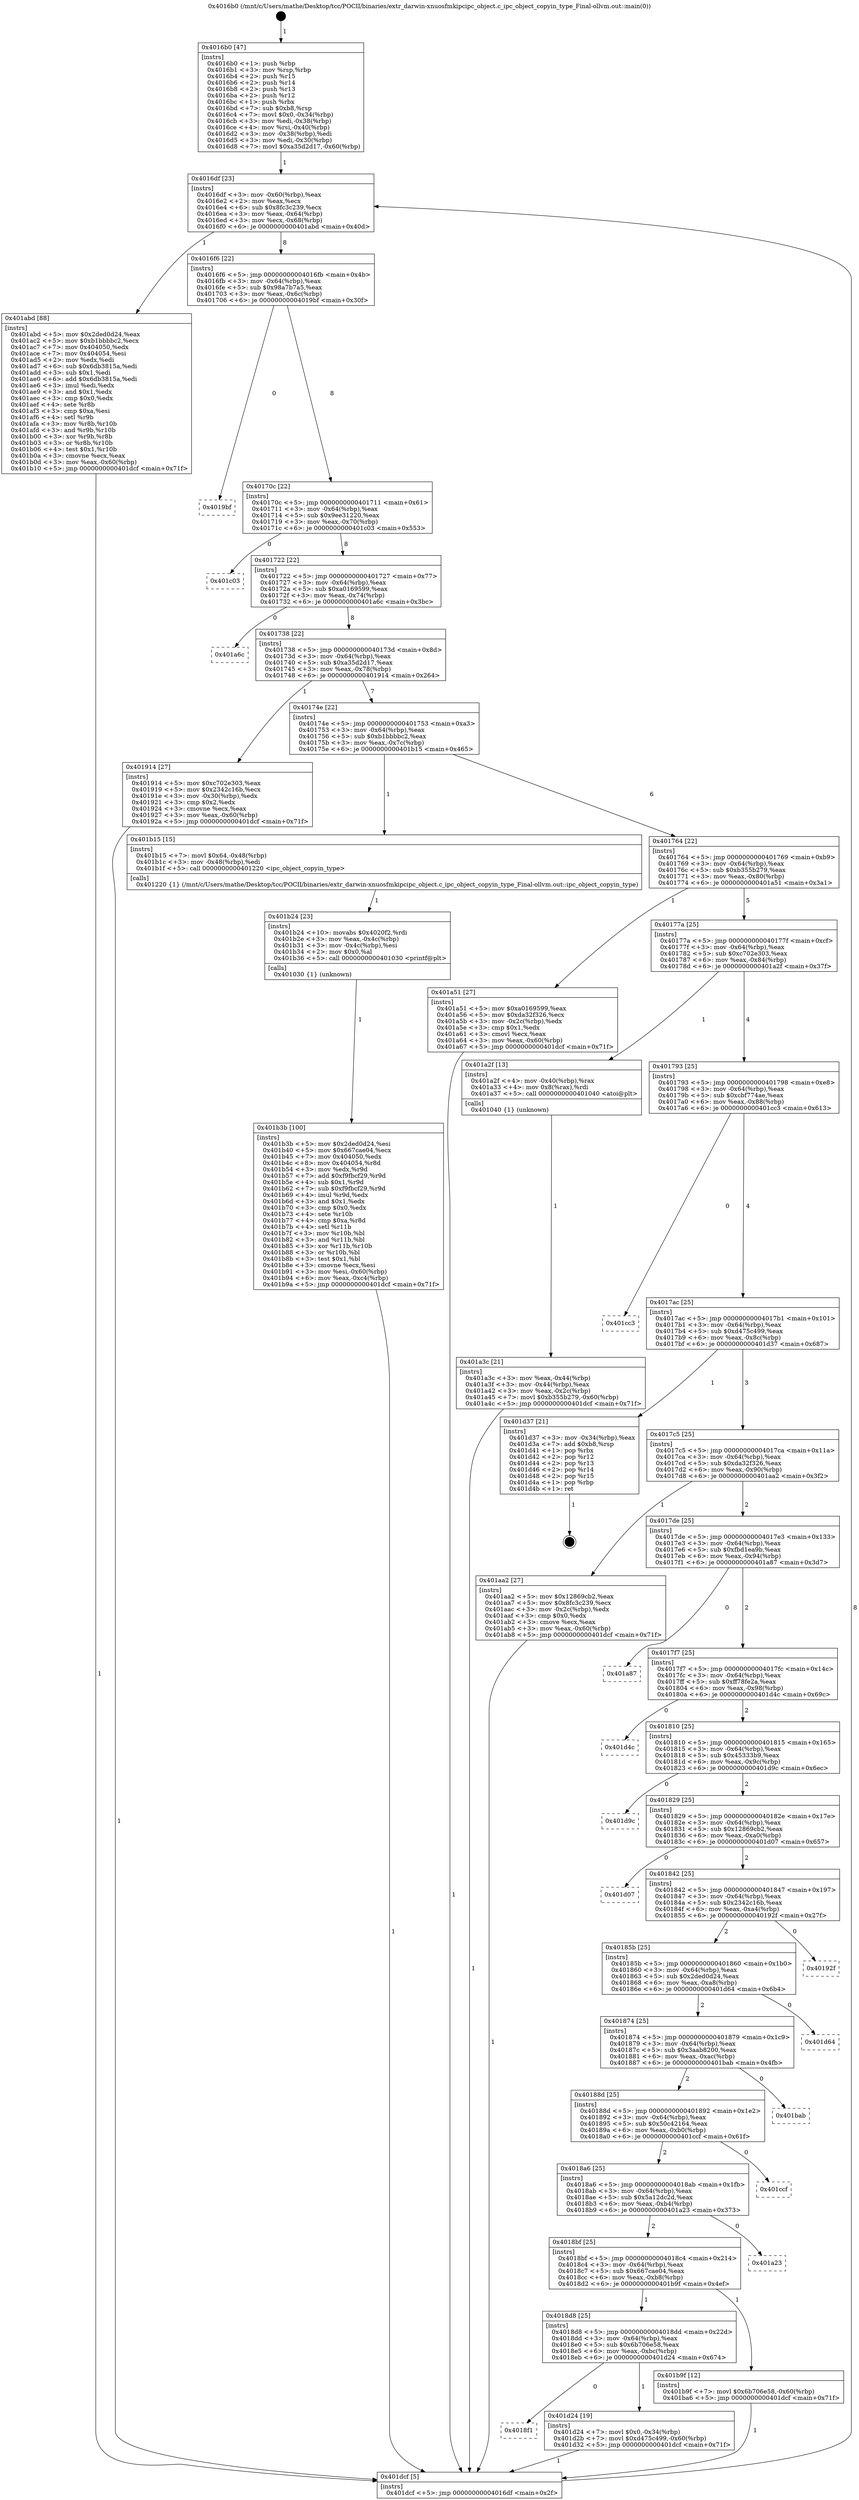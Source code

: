 digraph "0x4016b0" {
  label = "0x4016b0 (/mnt/c/Users/mathe/Desktop/tcc/POCII/binaries/extr_darwin-xnuosfmkipcipc_object.c_ipc_object_copyin_type_Final-ollvm.out::main(0))"
  labelloc = "t"
  node[shape=record]

  Entry [label="",width=0.3,height=0.3,shape=circle,fillcolor=black,style=filled]
  "0x4016df" [label="{
     0x4016df [23]\l
     | [instrs]\l
     &nbsp;&nbsp;0x4016df \<+3\>: mov -0x60(%rbp),%eax\l
     &nbsp;&nbsp;0x4016e2 \<+2\>: mov %eax,%ecx\l
     &nbsp;&nbsp;0x4016e4 \<+6\>: sub $0x8fc3c239,%ecx\l
     &nbsp;&nbsp;0x4016ea \<+3\>: mov %eax,-0x64(%rbp)\l
     &nbsp;&nbsp;0x4016ed \<+3\>: mov %ecx,-0x68(%rbp)\l
     &nbsp;&nbsp;0x4016f0 \<+6\>: je 0000000000401abd \<main+0x40d\>\l
  }"]
  "0x401abd" [label="{
     0x401abd [88]\l
     | [instrs]\l
     &nbsp;&nbsp;0x401abd \<+5\>: mov $0x2ded0d24,%eax\l
     &nbsp;&nbsp;0x401ac2 \<+5\>: mov $0xb1bbbbc2,%ecx\l
     &nbsp;&nbsp;0x401ac7 \<+7\>: mov 0x404050,%edx\l
     &nbsp;&nbsp;0x401ace \<+7\>: mov 0x404054,%esi\l
     &nbsp;&nbsp;0x401ad5 \<+2\>: mov %edx,%edi\l
     &nbsp;&nbsp;0x401ad7 \<+6\>: sub $0x6db3815a,%edi\l
     &nbsp;&nbsp;0x401add \<+3\>: sub $0x1,%edi\l
     &nbsp;&nbsp;0x401ae0 \<+6\>: add $0x6db3815a,%edi\l
     &nbsp;&nbsp;0x401ae6 \<+3\>: imul %edi,%edx\l
     &nbsp;&nbsp;0x401ae9 \<+3\>: and $0x1,%edx\l
     &nbsp;&nbsp;0x401aec \<+3\>: cmp $0x0,%edx\l
     &nbsp;&nbsp;0x401aef \<+4\>: sete %r8b\l
     &nbsp;&nbsp;0x401af3 \<+3\>: cmp $0xa,%esi\l
     &nbsp;&nbsp;0x401af6 \<+4\>: setl %r9b\l
     &nbsp;&nbsp;0x401afa \<+3\>: mov %r8b,%r10b\l
     &nbsp;&nbsp;0x401afd \<+3\>: and %r9b,%r10b\l
     &nbsp;&nbsp;0x401b00 \<+3\>: xor %r9b,%r8b\l
     &nbsp;&nbsp;0x401b03 \<+3\>: or %r8b,%r10b\l
     &nbsp;&nbsp;0x401b06 \<+4\>: test $0x1,%r10b\l
     &nbsp;&nbsp;0x401b0a \<+3\>: cmovne %ecx,%eax\l
     &nbsp;&nbsp;0x401b0d \<+3\>: mov %eax,-0x60(%rbp)\l
     &nbsp;&nbsp;0x401b10 \<+5\>: jmp 0000000000401dcf \<main+0x71f\>\l
  }"]
  "0x4016f6" [label="{
     0x4016f6 [22]\l
     | [instrs]\l
     &nbsp;&nbsp;0x4016f6 \<+5\>: jmp 00000000004016fb \<main+0x4b\>\l
     &nbsp;&nbsp;0x4016fb \<+3\>: mov -0x64(%rbp),%eax\l
     &nbsp;&nbsp;0x4016fe \<+5\>: sub $0x98a7b7a5,%eax\l
     &nbsp;&nbsp;0x401703 \<+3\>: mov %eax,-0x6c(%rbp)\l
     &nbsp;&nbsp;0x401706 \<+6\>: je 00000000004019bf \<main+0x30f\>\l
  }"]
  Exit [label="",width=0.3,height=0.3,shape=circle,fillcolor=black,style=filled,peripheries=2]
  "0x4019bf" [label="{
     0x4019bf\l
  }", style=dashed]
  "0x40170c" [label="{
     0x40170c [22]\l
     | [instrs]\l
     &nbsp;&nbsp;0x40170c \<+5\>: jmp 0000000000401711 \<main+0x61\>\l
     &nbsp;&nbsp;0x401711 \<+3\>: mov -0x64(%rbp),%eax\l
     &nbsp;&nbsp;0x401714 \<+5\>: sub $0x9ee31220,%eax\l
     &nbsp;&nbsp;0x401719 \<+3\>: mov %eax,-0x70(%rbp)\l
     &nbsp;&nbsp;0x40171c \<+6\>: je 0000000000401c03 \<main+0x553\>\l
  }"]
  "0x4018f1" [label="{
     0x4018f1\l
  }", style=dashed]
  "0x401c03" [label="{
     0x401c03\l
  }", style=dashed]
  "0x401722" [label="{
     0x401722 [22]\l
     | [instrs]\l
     &nbsp;&nbsp;0x401722 \<+5\>: jmp 0000000000401727 \<main+0x77\>\l
     &nbsp;&nbsp;0x401727 \<+3\>: mov -0x64(%rbp),%eax\l
     &nbsp;&nbsp;0x40172a \<+5\>: sub $0xa0169599,%eax\l
     &nbsp;&nbsp;0x40172f \<+3\>: mov %eax,-0x74(%rbp)\l
     &nbsp;&nbsp;0x401732 \<+6\>: je 0000000000401a6c \<main+0x3bc\>\l
  }"]
  "0x401d24" [label="{
     0x401d24 [19]\l
     | [instrs]\l
     &nbsp;&nbsp;0x401d24 \<+7\>: movl $0x0,-0x34(%rbp)\l
     &nbsp;&nbsp;0x401d2b \<+7\>: movl $0xd475c499,-0x60(%rbp)\l
     &nbsp;&nbsp;0x401d32 \<+5\>: jmp 0000000000401dcf \<main+0x71f\>\l
  }"]
  "0x401a6c" [label="{
     0x401a6c\l
  }", style=dashed]
  "0x401738" [label="{
     0x401738 [22]\l
     | [instrs]\l
     &nbsp;&nbsp;0x401738 \<+5\>: jmp 000000000040173d \<main+0x8d\>\l
     &nbsp;&nbsp;0x40173d \<+3\>: mov -0x64(%rbp),%eax\l
     &nbsp;&nbsp;0x401740 \<+5\>: sub $0xa35d2d17,%eax\l
     &nbsp;&nbsp;0x401745 \<+3\>: mov %eax,-0x78(%rbp)\l
     &nbsp;&nbsp;0x401748 \<+6\>: je 0000000000401914 \<main+0x264\>\l
  }"]
  "0x4018d8" [label="{
     0x4018d8 [25]\l
     | [instrs]\l
     &nbsp;&nbsp;0x4018d8 \<+5\>: jmp 00000000004018dd \<main+0x22d\>\l
     &nbsp;&nbsp;0x4018dd \<+3\>: mov -0x64(%rbp),%eax\l
     &nbsp;&nbsp;0x4018e0 \<+5\>: sub $0x6b706e58,%eax\l
     &nbsp;&nbsp;0x4018e5 \<+6\>: mov %eax,-0xbc(%rbp)\l
     &nbsp;&nbsp;0x4018eb \<+6\>: je 0000000000401d24 \<main+0x674\>\l
  }"]
  "0x401914" [label="{
     0x401914 [27]\l
     | [instrs]\l
     &nbsp;&nbsp;0x401914 \<+5\>: mov $0xc702e303,%eax\l
     &nbsp;&nbsp;0x401919 \<+5\>: mov $0x2342c16b,%ecx\l
     &nbsp;&nbsp;0x40191e \<+3\>: mov -0x30(%rbp),%edx\l
     &nbsp;&nbsp;0x401921 \<+3\>: cmp $0x2,%edx\l
     &nbsp;&nbsp;0x401924 \<+3\>: cmovne %ecx,%eax\l
     &nbsp;&nbsp;0x401927 \<+3\>: mov %eax,-0x60(%rbp)\l
     &nbsp;&nbsp;0x40192a \<+5\>: jmp 0000000000401dcf \<main+0x71f\>\l
  }"]
  "0x40174e" [label="{
     0x40174e [22]\l
     | [instrs]\l
     &nbsp;&nbsp;0x40174e \<+5\>: jmp 0000000000401753 \<main+0xa3\>\l
     &nbsp;&nbsp;0x401753 \<+3\>: mov -0x64(%rbp),%eax\l
     &nbsp;&nbsp;0x401756 \<+5\>: sub $0xb1bbbbc2,%eax\l
     &nbsp;&nbsp;0x40175b \<+3\>: mov %eax,-0x7c(%rbp)\l
     &nbsp;&nbsp;0x40175e \<+6\>: je 0000000000401b15 \<main+0x465\>\l
  }"]
  "0x401dcf" [label="{
     0x401dcf [5]\l
     | [instrs]\l
     &nbsp;&nbsp;0x401dcf \<+5\>: jmp 00000000004016df \<main+0x2f\>\l
  }"]
  "0x4016b0" [label="{
     0x4016b0 [47]\l
     | [instrs]\l
     &nbsp;&nbsp;0x4016b0 \<+1\>: push %rbp\l
     &nbsp;&nbsp;0x4016b1 \<+3\>: mov %rsp,%rbp\l
     &nbsp;&nbsp;0x4016b4 \<+2\>: push %r15\l
     &nbsp;&nbsp;0x4016b6 \<+2\>: push %r14\l
     &nbsp;&nbsp;0x4016b8 \<+2\>: push %r13\l
     &nbsp;&nbsp;0x4016ba \<+2\>: push %r12\l
     &nbsp;&nbsp;0x4016bc \<+1\>: push %rbx\l
     &nbsp;&nbsp;0x4016bd \<+7\>: sub $0xb8,%rsp\l
     &nbsp;&nbsp;0x4016c4 \<+7\>: movl $0x0,-0x34(%rbp)\l
     &nbsp;&nbsp;0x4016cb \<+3\>: mov %edi,-0x38(%rbp)\l
     &nbsp;&nbsp;0x4016ce \<+4\>: mov %rsi,-0x40(%rbp)\l
     &nbsp;&nbsp;0x4016d2 \<+3\>: mov -0x38(%rbp),%edi\l
     &nbsp;&nbsp;0x4016d5 \<+3\>: mov %edi,-0x30(%rbp)\l
     &nbsp;&nbsp;0x4016d8 \<+7\>: movl $0xa35d2d17,-0x60(%rbp)\l
  }"]
  "0x401b9f" [label="{
     0x401b9f [12]\l
     | [instrs]\l
     &nbsp;&nbsp;0x401b9f \<+7\>: movl $0x6b706e58,-0x60(%rbp)\l
     &nbsp;&nbsp;0x401ba6 \<+5\>: jmp 0000000000401dcf \<main+0x71f\>\l
  }"]
  "0x401b15" [label="{
     0x401b15 [15]\l
     | [instrs]\l
     &nbsp;&nbsp;0x401b15 \<+7\>: movl $0x64,-0x48(%rbp)\l
     &nbsp;&nbsp;0x401b1c \<+3\>: mov -0x48(%rbp),%edi\l
     &nbsp;&nbsp;0x401b1f \<+5\>: call 0000000000401220 \<ipc_object_copyin_type\>\l
     | [calls]\l
     &nbsp;&nbsp;0x401220 \{1\} (/mnt/c/Users/mathe/Desktop/tcc/POCII/binaries/extr_darwin-xnuosfmkipcipc_object.c_ipc_object_copyin_type_Final-ollvm.out::ipc_object_copyin_type)\l
  }"]
  "0x401764" [label="{
     0x401764 [22]\l
     | [instrs]\l
     &nbsp;&nbsp;0x401764 \<+5\>: jmp 0000000000401769 \<main+0xb9\>\l
     &nbsp;&nbsp;0x401769 \<+3\>: mov -0x64(%rbp),%eax\l
     &nbsp;&nbsp;0x40176c \<+5\>: sub $0xb355b279,%eax\l
     &nbsp;&nbsp;0x401771 \<+3\>: mov %eax,-0x80(%rbp)\l
     &nbsp;&nbsp;0x401774 \<+6\>: je 0000000000401a51 \<main+0x3a1\>\l
  }"]
  "0x4018bf" [label="{
     0x4018bf [25]\l
     | [instrs]\l
     &nbsp;&nbsp;0x4018bf \<+5\>: jmp 00000000004018c4 \<main+0x214\>\l
     &nbsp;&nbsp;0x4018c4 \<+3\>: mov -0x64(%rbp),%eax\l
     &nbsp;&nbsp;0x4018c7 \<+5\>: sub $0x667cae04,%eax\l
     &nbsp;&nbsp;0x4018cc \<+6\>: mov %eax,-0xb8(%rbp)\l
     &nbsp;&nbsp;0x4018d2 \<+6\>: je 0000000000401b9f \<main+0x4ef\>\l
  }"]
  "0x401a51" [label="{
     0x401a51 [27]\l
     | [instrs]\l
     &nbsp;&nbsp;0x401a51 \<+5\>: mov $0xa0169599,%eax\l
     &nbsp;&nbsp;0x401a56 \<+5\>: mov $0xda32f326,%ecx\l
     &nbsp;&nbsp;0x401a5b \<+3\>: mov -0x2c(%rbp),%edx\l
     &nbsp;&nbsp;0x401a5e \<+3\>: cmp $0x1,%edx\l
     &nbsp;&nbsp;0x401a61 \<+3\>: cmovl %ecx,%eax\l
     &nbsp;&nbsp;0x401a64 \<+3\>: mov %eax,-0x60(%rbp)\l
     &nbsp;&nbsp;0x401a67 \<+5\>: jmp 0000000000401dcf \<main+0x71f\>\l
  }"]
  "0x40177a" [label="{
     0x40177a [25]\l
     | [instrs]\l
     &nbsp;&nbsp;0x40177a \<+5\>: jmp 000000000040177f \<main+0xcf\>\l
     &nbsp;&nbsp;0x40177f \<+3\>: mov -0x64(%rbp),%eax\l
     &nbsp;&nbsp;0x401782 \<+5\>: sub $0xc702e303,%eax\l
     &nbsp;&nbsp;0x401787 \<+6\>: mov %eax,-0x84(%rbp)\l
     &nbsp;&nbsp;0x40178d \<+6\>: je 0000000000401a2f \<main+0x37f\>\l
  }"]
  "0x401a23" [label="{
     0x401a23\l
  }", style=dashed]
  "0x401a2f" [label="{
     0x401a2f [13]\l
     | [instrs]\l
     &nbsp;&nbsp;0x401a2f \<+4\>: mov -0x40(%rbp),%rax\l
     &nbsp;&nbsp;0x401a33 \<+4\>: mov 0x8(%rax),%rdi\l
     &nbsp;&nbsp;0x401a37 \<+5\>: call 0000000000401040 \<atoi@plt\>\l
     | [calls]\l
     &nbsp;&nbsp;0x401040 \{1\} (unknown)\l
  }"]
  "0x401793" [label="{
     0x401793 [25]\l
     | [instrs]\l
     &nbsp;&nbsp;0x401793 \<+5\>: jmp 0000000000401798 \<main+0xe8\>\l
     &nbsp;&nbsp;0x401798 \<+3\>: mov -0x64(%rbp),%eax\l
     &nbsp;&nbsp;0x40179b \<+5\>: sub $0xcbf774ae,%eax\l
     &nbsp;&nbsp;0x4017a0 \<+6\>: mov %eax,-0x88(%rbp)\l
     &nbsp;&nbsp;0x4017a6 \<+6\>: je 0000000000401cc3 \<main+0x613\>\l
  }"]
  "0x401a3c" [label="{
     0x401a3c [21]\l
     | [instrs]\l
     &nbsp;&nbsp;0x401a3c \<+3\>: mov %eax,-0x44(%rbp)\l
     &nbsp;&nbsp;0x401a3f \<+3\>: mov -0x44(%rbp),%eax\l
     &nbsp;&nbsp;0x401a42 \<+3\>: mov %eax,-0x2c(%rbp)\l
     &nbsp;&nbsp;0x401a45 \<+7\>: movl $0xb355b279,-0x60(%rbp)\l
     &nbsp;&nbsp;0x401a4c \<+5\>: jmp 0000000000401dcf \<main+0x71f\>\l
  }"]
  "0x4018a6" [label="{
     0x4018a6 [25]\l
     | [instrs]\l
     &nbsp;&nbsp;0x4018a6 \<+5\>: jmp 00000000004018ab \<main+0x1fb\>\l
     &nbsp;&nbsp;0x4018ab \<+3\>: mov -0x64(%rbp),%eax\l
     &nbsp;&nbsp;0x4018ae \<+5\>: sub $0x5a12dc2d,%eax\l
     &nbsp;&nbsp;0x4018b3 \<+6\>: mov %eax,-0xb4(%rbp)\l
     &nbsp;&nbsp;0x4018b9 \<+6\>: je 0000000000401a23 \<main+0x373\>\l
  }"]
  "0x401cc3" [label="{
     0x401cc3\l
  }", style=dashed]
  "0x4017ac" [label="{
     0x4017ac [25]\l
     | [instrs]\l
     &nbsp;&nbsp;0x4017ac \<+5\>: jmp 00000000004017b1 \<main+0x101\>\l
     &nbsp;&nbsp;0x4017b1 \<+3\>: mov -0x64(%rbp),%eax\l
     &nbsp;&nbsp;0x4017b4 \<+5\>: sub $0xd475c499,%eax\l
     &nbsp;&nbsp;0x4017b9 \<+6\>: mov %eax,-0x8c(%rbp)\l
     &nbsp;&nbsp;0x4017bf \<+6\>: je 0000000000401d37 \<main+0x687\>\l
  }"]
  "0x401ccf" [label="{
     0x401ccf\l
  }", style=dashed]
  "0x401d37" [label="{
     0x401d37 [21]\l
     | [instrs]\l
     &nbsp;&nbsp;0x401d37 \<+3\>: mov -0x34(%rbp),%eax\l
     &nbsp;&nbsp;0x401d3a \<+7\>: add $0xb8,%rsp\l
     &nbsp;&nbsp;0x401d41 \<+1\>: pop %rbx\l
     &nbsp;&nbsp;0x401d42 \<+2\>: pop %r12\l
     &nbsp;&nbsp;0x401d44 \<+2\>: pop %r13\l
     &nbsp;&nbsp;0x401d46 \<+2\>: pop %r14\l
     &nbsp;&nbsp;0x401d48 \<+2\>: pop %r15\l
     &nbsp;&nbsp;0x401d4a \<+1\>: pop %rbp\l
     &nbsp;&nbsp;0x401d4b \<+1\>: ret\l
  }"]
  "0x4017c5" [label="{
     0x4017c5 [25]\l
     | [instrs]\l
     &nbsp;&nbsp;0x4017c5 \<+5\>: jmp 00000000004017ca \<main+0x11a\>\l
     &nbsp;&nbsp;0x4017ca \<+3\>: mov -0x64(%rbp),%eax\l
     &nbsp;&nbsp;0x4017cd \<+5\>: sub $0xda32f326,%eax\l
     &nbsp;&nbsp;0x4017d2 \<+6\>: mov %eax,-0x90(%rbp)\l
     &nbsp;&nbsp;0x4017d8 \<+6\>: je 0000000000401aa2 \<main+0x3f2\>\l
  }"]
  "0x40188d" [label="{
     0x40188d [25]\l
     | [instrs]\l
     &nbsp;&nbsp;0x40188d \<+5\>: jmp 0000000000401892 \<main+0x1e2\>\l
     &nbsp;&nbsp;0x401892 \<+3\>: mov -0x64(%rbp),%eax\l
     &nbsp;&nbsp;0x401895 \<+5\>: sub $0x50c42164,%eax\l
     &nbsp;&nbsp;0x40189a \<+6\>: mov %eax,-0xb0(%rbp)\l
     &nbsp;&nbsp;0x4018a0 \<+6\>: je 0000000000401ccf \<main+0x61f\>\l
  }"]
  "0x401aa2" [label="{
     0x401aa2 [27]\l
     | [instrs]\l
     &nbsp;&nbsp;0x401aa2 \<+5\>: mov $0x12869cb2,%eax\l
     &nbsp;&nbsp;0x401aa7 \<+5\>: mov $0x8fc3c239,%ecx\l
     &nbsp;&nbsp;0x401aac \<+3\>: mov -0x2c(%rbp),%edx\l
     &nbsp;&nbsp;0x401aaf \<+3\>: cmp $0x0,%edx\l
     &nbsp;&nbsp;0x401ab2 \<+3\>: cmove %ecx,%eax\l
     &nbsp;&nbsp;0x401ab5 \<+3\>: mov %eax,-0x60(%rbp)\l
     &nbsp;&nbsp;0x401ab8 \<+5\>: jmp 0000000000401dcf \<main+0x71f\>\l
  }"]
  "0x4017de" [label="{
     0x4017de [25]\l
     | [instrs]\l
     &nbsp;&nbsp;0x4017de \<+5\>: jmp 00000000004017e3 \<main+0x133\>\l
     &nbsp;&nbsp;0x4017e3 \<+3\>: mov -0x64(%rbp),%eax\l
     &nbsp;&nbsp;0x4017e6 \<+5\>: sub $0xfbd1ea9b,%eax\l
     &nbsp;&nbsp;0x4017eb \<+6\>: mov %eax,-0x94(%rbp)\l
     &nbsp;&nbsp;0x4017f1 \<+6\>: je 0000000000401a87 \<main+0x3d7\>\l
  }"]
  "0x401b24" [label="{
     0x401b24 [23]\l
     | [instrs]\l
     &nbsp;&nbsp;0x401b24 \<+10\>: movabs $0x4020f2,%rdi\l
     &nbsp;&nbsp;0x401b2e \<+3\>: mov %eax,-0x4c(%rbp)\l
     &nbsp;&nbsp;0x401b31 \<+3\>: mov -0x4c(%rbp),%esi\l
     &nbsp;&nbsp;0x401b34 \<+2\>: mov $0x0,%al\l
     &nbsp;&nbsp;0x401b36 \<+5\>: call 0000000000401030 \<printf@plt\>\l
     | [calls]\l
     &nbsp;&nbsp;0x401030 \{1\} (unknown)\l
  }"]
  "0x401b3b" [label="{
     0x401b3b [100]\l
     | [instrs]\l
     &nbsp;&nbsp;0x401b3b \<+5\>: mov $0x2ded0d24,%esi\l
     &nbsp;&nbsp;0x401b40 \<+5\>: mov $0x667cae04,%ecx\l
     &nbsp;&nbsp;0x401b45 \<+7\>: mov 0x404050,%edx\l
     &nbsp;&nbsp;0x401b4c \<+8\>: mov 0x404054,%r8d\l
     &nbsp;&nbsp;0x401b54 \<+3\>: mov %edx,%r9d\l
     &nbsp;&nbsp;0x401b57 \<+7\>: add $0xf9fbcf29,%r9d\l
     &nbsp;&nbsp;0x401b5e \<+4\>: sub $0x1,%r9d\l
     &nbsp;&nbsp;0x401b62 \<+7\>: sub $0xf9fbcf29,%r9d\l
     &nbsp;&nbsp;0x401b69 \<+4\>: imul %r9d,%edx\l
     &nbsp;&nbsp;0x401b6d \<+3\>: and $0x1,%edx\l
     &nbsp;&nbsp;0x401b70 \<+3\>: cmp $0x0,%edx\l
     &nbsp;&nbsp;0x401b73 \<+4\>: sete %r10b\l
     &nbsp;&nbsp;0x401b77 \<+4\>: cmp $0xa,%r8d\l
     &nbsp;&nbsp;0x401b7b \<+4\>: setl %r11b\l
     &nbsp;&nbsp;0x401b7f \<+3\>: mov %r10b,%bl\l
     &nbsp;&nbsp;0x401b82 \<+3\>: and %r11b,%bl\l
     &nbsp;&nbsp;0x401b85 \<+3\>: xor %r11b,%r10b\l
     &nbsp;&nbsp;0x401b88 \<+3\>: or %r10b,%bl\l
     &nbsp;&nbsp;0x401b8b \<+3\>: test $0x1,%bl\l
     &nbsp;&nbsp;0x401b8e \<+3\>: cmovne %ecx,%esi\l
     &nbsp;&nbsp;0x401b91 \<+3\>: mov %esi,-0x60(%rbp)\l
     &nbsp;&nbsp;0x401b94 \<+6\>: mov %eax,-0xc4(%rbp)\l
     &nbsp;&nbsp;0x401b9a \<+5\>: jmp 0000000000401dcf \<main+0x71f\>\l
  }"]
  "0x401bab" [label="{
     0x401bab\l
  }", style=dashed]
  "0x401a87" [label="{
     0x401a87\l
  }", style=dashed]
  "0x4017f7" [label="{
     0x4017f7 [25]\l
     | [instrs]\l
     &nbsp;&nbsp;0x4017f7 \<+5\>: jmp 00000000004017fc \<main+0x14c\>\l
     &nbsp;&nbsp;0x4017fc \<+3\>: mov -0x64(%rbp),%eax\l
     &nbsp;&nbsp;0x4017ff \<+5\>: sub $0xff78fe2a,%eax\l
     &nbsp;&nbsp;0x401804 \<+6\>: mov %eax,-0x98(%rbp)\l
     &nbsp;&nbsp;0x40180a \<+6\>: je 0000000000401d4c \<main+0x69c\>\l
  }"]
  "0x401874" [label="{
     0x401874 [25]\l
     | [instrs]\l
     &nbsp;&nbsp;0x401874 \<+5\>: jmp 0000000000401879 \<main+0x1c9\>\l
     &nbsp;&nbsp;0x401879 \<+3\>: mov -0x64(%rbp),%eax\l
     &nbsp;&nbsp;0x40187c \<+5\>: sub $0x3aab8200,%eax\l
     &nbsp;&nbsp;0x401881 \<+6\>: mov %eax,-0xac(%rbp)\l
     &nbsp;&nbsp;0x401887 \<+6\>: je 0000000000401bab \<main+0x4fb\>\l
  }"]
  "0x401d4c" [label="{
     0x401d4c\l
  }", style=dashed]
  "0x401810" [label="{
     0x401810 [25]\l
     | [instrs]\l
     &nbsp;&nbsp;0x401810 \<+5\>: jmp 0000000000401815 \<main+0x165\>\l
     &nbsp;&nbsp;0x401815 \<+3\>: mov -0x64(%rbp),%eax\l
     &nbsp;&nbsp;0x401818 \<+5\>: sub $0x45333b9,%eax\l
     &nbsp;&nbsp;0x40181d \<+6\>: mov %eax,-0x9c(%rbp)\l
     &nbsp;&nbsp;0x401823 \<+6\>: je 0000000000401d9c \<main+0x6ec\>\l
  }"]
  "0x401d64" [label="{
     0x401d64\l
  }", style=dashed]
  "0x401d9c" [label="{
     0x401d9c\l
  }", style=dashed]
  "0x401829" [label="{
     0x401829 [25]\l
     | [instrs]\l
     &nbsp;&nbsp;0x401829 \<+5\>: jmp 000000000040182e \<main+0x17e\>\l
     &nbsp;&nbsp;0x40182e \<+3\>: mov -0x64(%rbp),%eax\l
     &nbsp;&nbsp;0x401831 \<+5\>: sub $0x12869cb2,%eax\l
     &nbsp;&nbsp;0x401836 \<+6\>: mov %eax,-0xa0(%rbp)\l
     &nbsp;&nbsp;0x40183c \<+6\>: je 0000000000401d07 \<main+0x657\>\l
  }"]
  "0x40185b" [label="{
     0x40185b [25]\l
     | [instrs]\l
     &nbsp;&nbsp;0x40185b \<+5\>: jmp 0000000000401860 \<main+0x1b0\>\l
     &nbsp;&nbsp;0x401860 \<+3\>: mov -0x64(%rbp),%eax\l
     &nbsp;&nbsp;0x401863 \<+5\>: sub $0x2ded0d24,%eax\l
     &nbsp;&nbsp;0x401868 \<+6\>: mov %eax,-0xa8(%rbp)\l
     &nbsp;&nbsp;0x40186e \<+6\>: je 0000000000401d64 \<main+0x6b4\>\l
  }"]
  "0x401d07" [label="{
     0x401d07\l
  }", style=dashed]
  "0x401842" [label="{
     0x401842 [25]\l
     | [instrs]\l
     &nbsp;&nbsp;0x401842 \<+5\>: jmp 0000000000401847 \<main+0x197\>\l
     &nbsp;&nbsp;0x401847 \<+3\>: mov -0x64(%rbp),%eax\l
     &nbsp;&nbsp;0x40184a \<+5\>: sub $0x2342c16b,%eax\l
     &nbsp;&nbsp;0x40184f \<+6\>: mov %eax,-0xa4(%rbp)\l
     &nbsp;&nbsp;0x401855 \<+6\>: je 000000000040192f \<main+0x27f\>\l
  }"]
  "0x40192f" [label="{
     0x40192f\l
  }", style=dashed]
  Entry -> "0x4016b0" [label=" 1"]
  "0x4016df" -> "0x401abd" [label=" 1"]
  "0x4016df" -> "0x4016f6" [label=" 8"]
  "0x401d37" -> Exit [label=" 1"]
  "0x4016f6" -> "0x4019bf" [label=" 0"]
  "0x4016f6" -> "0x40170c" [label=" 8"]
  "0x401d24" -> "0x401dcf" [label=" 1"]
  "0x40170c" -> "0x401c03" [label=" 0"]
  "0x40170c" -> "0x401722" [label=" 8"]
  "0x4018d8" -> "0x4018f1" [label=" 0"]
  "0x401722" -> "0x401a6c" [label=" 0"]
  "0x401722" -> "0x401738" [label=" 8"]
  "0x4018d8" -> "0x401d24" [label=" 1"]
  "0x401738" -> "0x401914" [label=" 1"]
  "0x401738" -> "0x40174e" [label=" 7"]
  "0x401914" -> "0x401dcf" [label=" 1"]
  "0x4016b0" -> "0x4016df" [label=" 1"]
  "0x401dcf" -> "0x4016df" [label=" 8"]
  "0x401b9f" -> "0x401dcf" [label=" 1"]
  "0x40174e" -> "0x401b15" [label=" 1"]
  "0x40174e" -> "0x401764" [label=" 6"]
  "0x4018bf" -> "0x4018d8" [label=" 1"]
  "0x401764" -> "0x401a51" [label=" 1"]
  "0x401764" -> "0x40177a" [label=" 5"]
  "0x4018bf" -> "0x401b9f" [label=" 1"]
  "0x40177a" -> "0x401a2f" [label=" 1"]
  "0x40177a" -> "0x401793" [label=" 4"]
  "0x401a2f" -> "0x401a3c" [label=" 1"]
  "0x401a3c" -> "0x401dcf" [label=" 1"]
  "0x401a51" -> "0x401dcf" [label=" 1"]
  "0x4018a6" -> "0x4018bf" [label=" 2"]
  "0x401793" -> "0x401cc3" [label=" 0"]
  "0x401793" -> "0x4017ac" [label=" 4"]
  "0x4018a6" -> "0x401a23" [label=" 0"]
  "0x4017ac" -> "0x401d37" [label=" 1"]
  "0x4017ac" -> "0x4017c5" [label=" 3"]
  "0x40188d" -> "0x4018a6" [label=" 2"]
  "0x4017c5" -> "0x401aa2" [label=" 1"]
  "0x4017c5" -> "0x4017de" [label=" 2"]
  "0x401aa2" -> "0x401dcf" [label=" 1"]
  "0x401abd" -> "0x401dcf" [label=" 1"]
  "0x401b15" -> "0x401b24" [label=" 1"]
  "0x401b24" -> "0x401b3b" [label=" 1"]
  "0x401b3b" -> "0x401dcf" [label=" 1"]
  "0x40188d" -> "0x401ccf" [label=" 0"]
  "0x4017de" -> "0x401a87" [label=" 0"]
  "0x4017de" -> "0x4017f7" [label=" 2"]
  "0x401874" -> "0x40188d" [label=" 2"]
  "0x4017f7" -> "0x401d4c" [label=" 0"]
  "0x4017f7" -> "0x401810" [label=" 2"]
  "0x401874" -> "0x401bab" [label=" 0"]
  "0x401810" -> "0x401d9c" [label=" 0"]
  "0x401810" -> "0x401829" [label=" 2"]
  "0x40185b" -> "0x401874" [label=" 2"]
  "0x401829" -> "0x401d07" [label=" 0"]
  "0x401829" -> "0x401842" [label=" 2"]
  "0x40185b" -> "0x401d64" [label=" 0"]
  "0x401842" -> "0x40192f" [label=" 0"]
  "0x401842" -> "0x40185b" [label=" 2"]
}
